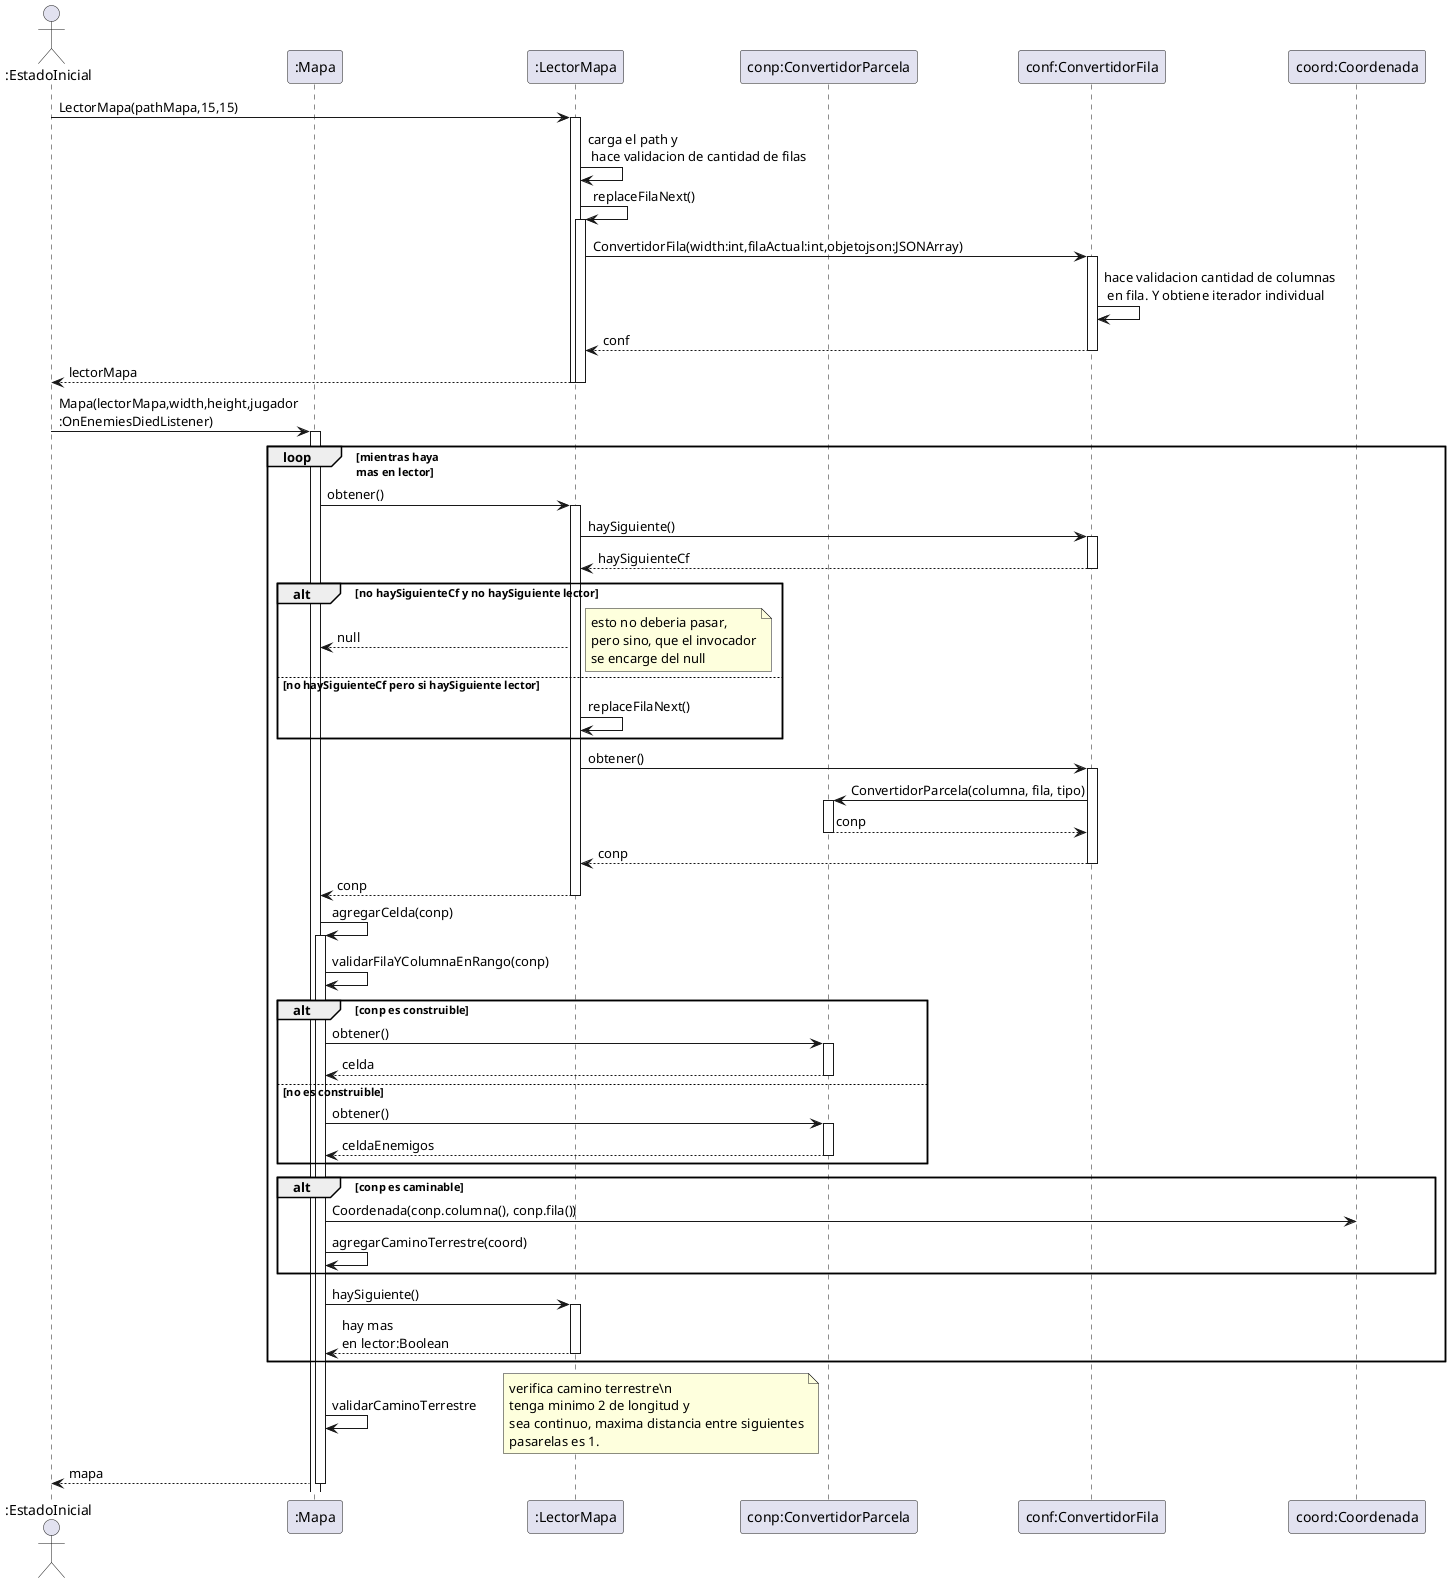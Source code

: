 @startuml

Actor ":EstadoInicial" as state
participant ":Mapa" as mapa
participant ":LectorMapa" as lmapa
participant "conp:ConvertidorParcela" as cp
participant "conf:ConvertidorFila" as cf
participant "coord:Coordenada" as cord
state->lmapa: LectorMapa(pathMapa,15,15)
activate lmapa

lmapa->lmapa: carga el path y \n hace validacion de cantidad de filas

lmapa->lmapa: replaceFilaNext()
activate lmapa
lmapa->cf: ConvertidorFila(width:int,filaActual:int,objetojson:JSONArray)
activate cf

cf->cf: hace validacion cantidad de columnas\n en fila. Y obtiene iterador individual

cf-->lmapa: conf
deactivate cf

lmapa-->state: lectorMapa
deactivate lmapa
deactivate lmapa

state->mapa: Mapa(lectorMapa,width,height,jugador\n:OnEnemiesDiedListener)
activate mapa


loop mientras haya\nmas en lector

mapa->lmapa: obtener()
activate lmapa


lmapa->cf :haySiguiente()
activate cf
cf--> lmapa: haySiguienteCf
deactivate cf

alt no haySiguienteCf y no haySiguiente lector
lmapa-->mapa: null 
note right
esto no deberia pasar,
pero sino, que el invocador
se encarge del null
end note

else no haySiguienteCf pero si haySiguiente lector
lmapa->lmapa: replaceFilaNext()
end



lmapa->cf :obtener()
activate cf
cf->cp: ConvertidorParcela(columna, fila, tipo)
activate cp
cp--> cf: conp
deactivate cp
cf--> lmapa: conp
deactivate cf

lmapa--> mapa: conp
deactivate lmapa


mapa->mapa:agregarCelda(conp)
activate mapa

mapa->mapa:validarFilaYColumnaEnRango(conp)

alt conp es construible
mapa->cp: obtener()
activate cp
cp-->mapa: celda
deactivate cp
else no es construible
mapa->cp: obtener()
activate cp
cp-->mapa: celdaEnemigos
deactivate cp
end
alt conp es caminable


mapa->cord : Coordenada(conp.columna(), conp.fila())
mapa->mapa: agregarCaminoTerrestre(coord)
end


mapa->lmapa: haySiguiente()
activate lmapa
lmapa--> mapa: hay mas\nen lector:Boolean
deactivate lmapa
end

mapa->mapa:validarCaminoTerrestre
note right
verifica camino terrestre\n
tenga minimo 2 de longitud y 
sea continuo, maxima distancia entre siguientes
pasarelas es 1.
end note

mapa-->state: mapa
deactivate mapa


@enduml